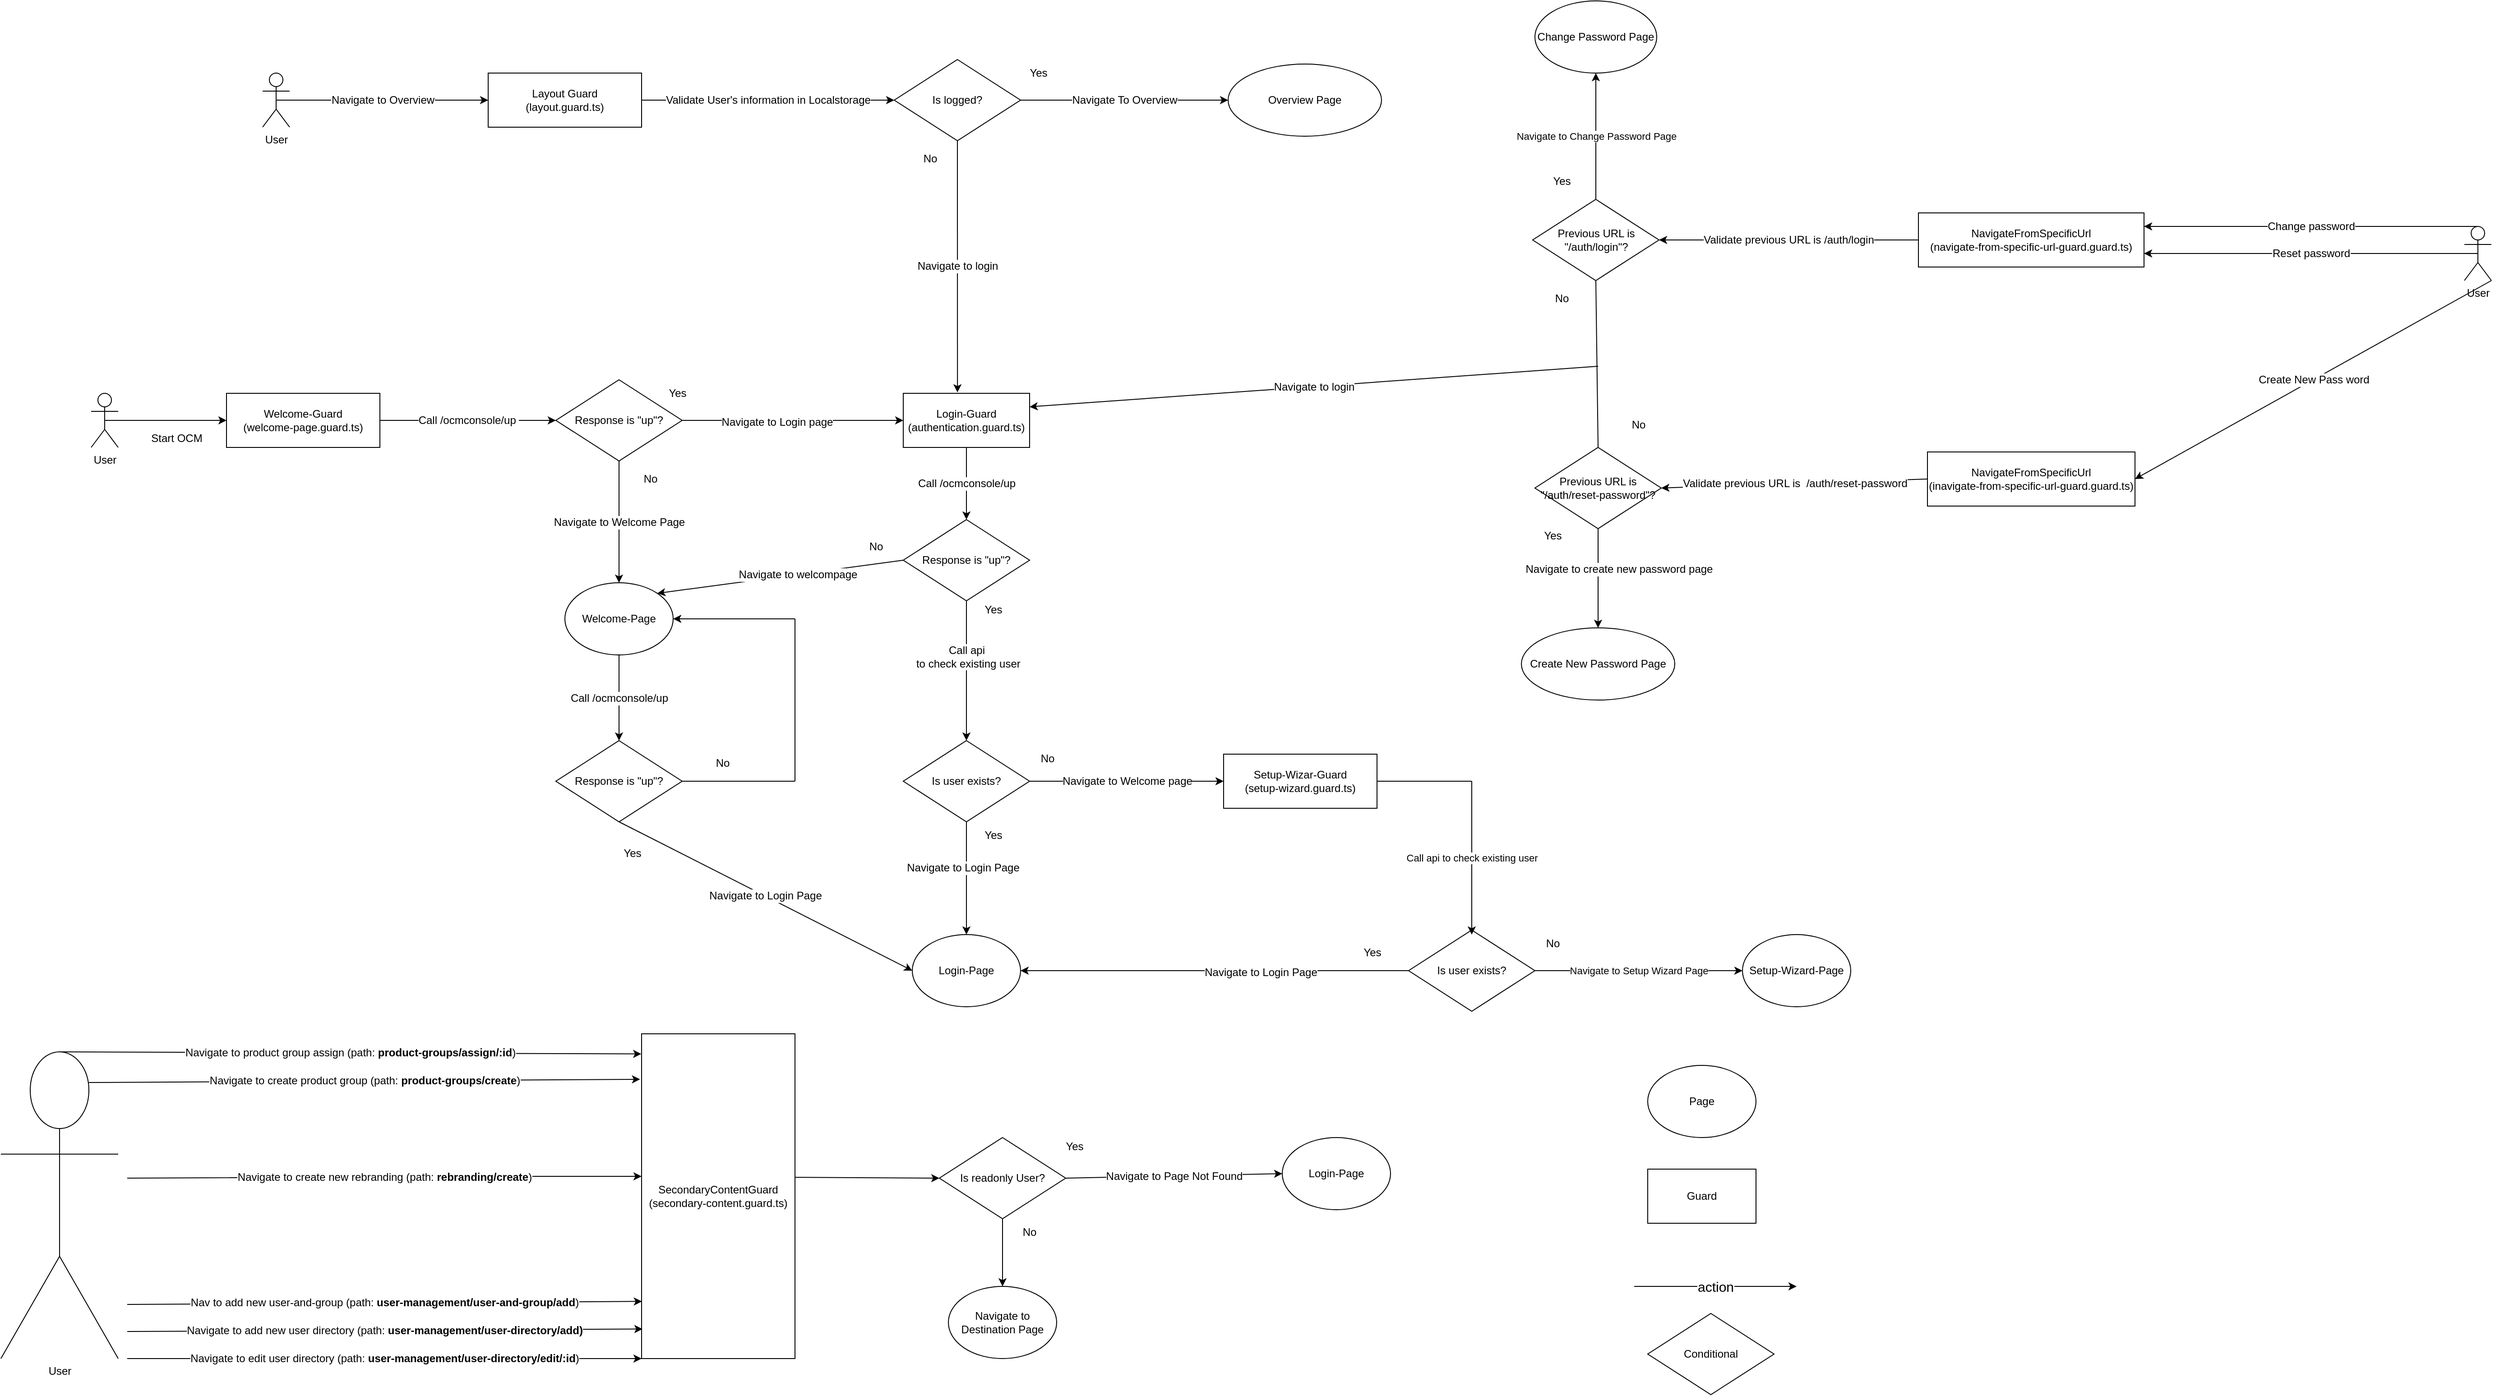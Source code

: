 <mxfile version="15.2.9" type="github">
  <diagram id="R2lEEEUBdFMjLlhIrx00" name="Page-1">
    <mxGraphModel dx="3670" dy="2132" grid="1" gridSize="10" guides="1" tooltips="1" connect="1" arrows="1" fold="1" page="0" pageScale="1" pageWidth="850" pageHeight="1100" math="0" shadow="0" extFonts="Permanent Marker^https://fonts.googleapis.com/css?family=Permanent+Marker">
      <root>
        <mxCell id="0" />
        <mxCell id="1" parent="0" />
        <mxCell id="M-KNJrDklRf5NZTeeunS-158" value="User&lt;br&gt;" style="shape=umlActor;verticalLabelPosition=bottom;verticalAlign=top;html=1;outlineConnect=0;sketch=0;direction=east;" vertex="1" parent="1">
          <mxGeometry x="2410" y="-135" width="30" height="60" as="geometry" />
        </mxCell>
        <mxCell id="M-KNJrDklRf5NZTeeunS-159" value="NavigateFromSpecificUrl&lt;br&gt;(navigate-from-specific-url-guard.guard.ts)" style="rounded=0;whiteSpace=wrap;html=1;sketch=0;direction=east;" vertex="1" parent="1">
          <mxGeometry x="1805" y="-150" width="250" height="60" as="geometry" />
        </mxCell>
        <mxCell id="M-KNJrDklRf5NZTeeunS-160" value="Change password" style="endArrow=classic;html=1;fontSize=12;exitX=0.5;exitY=0;exitDx=0;exitDy=0;exitPerimeter=0;sketch=0;entryX=1;entryY=0.25;entryDx=0;entryDy=0;" edge="1" parent="1" source="M-KNJrDklRf5NZTeeunS-158" target="M-KNJrDklRf5NZTeeunS-159">
          <mxGeometry relative="1" as="geometry">
            <mxPoint x="1205" y="-225" as="sourcePoint" />
            <mxPoint x="2220" y="-40" as="targetPoint" />
          </mxGeometry>
        </mxCell>
        <mxCell id="M-KNJrDklRf5NZTeeunS-161" value="Previous URL is &quot;/auth/login&quot;?" style="rhombus;whiteSpace=wrap;html=1;sketch=0;direction=east;" vertex="1" parent="1">
          <mxGeometry x="1377.5" y="-165" width="140" height="90" as="geometry" />
        </mxCell>
        <mxCell id="M-KNJrDklRf5NZTeeunS-162" value="Validate previous URL is /auth/login" style="endArrow=classic;html=1;fontSize=12;entryX=1;entryY=0.5;entryDx=0;entryDy=0;exitX=0;exitY=0.5;exitDx=0;exitDy=0;sketch=0;" edge="1" parent="1" source="M-KNJrDklRf5NZTeeunS-159" target="M-KNJrDklRf5NZTeeunS-161">
          <mxGeometry relative="1" as="geometry">
            <mxPoint x="1365" y="35" as="sourcePoint" />
            <mxPoint x="1605" y="35" as="targetPoint" />
          </mxGeometry>
        </mxCell>
        <mxCell id="M-KNJrDklRf5NZTeeunS-163" value="Change Password Page" style="ellipse;whiteSpace=wrap;html=1;sketch=0;direction=east;" vertex="1" parent="1">
          <mxGeometry x="1380" y="-385" width="135" height="80" as="geometry" />
        </mxCell>
        <mxCell id="M-KNJrDklRf5NZTeeunS-165" value="Navigate to Change Password Page" style="endArrow=classic;html=1;startArrow=none;sketch=0;entryX=0.5;entryY=1;entryDx=0;entryDy=0;exitX=0.5;exitY=0;exitDx=0;exitDy=0;" edge="1" parent="1" source="M-KNJrDklRf5NZTeeunS-161" target="M-KNJrDklRf5NZTeeunS-163">
          <mxGeometry width="50" height="50" relative="1" as="geometry">
            <mxPoint x="1445" y="35" as="sourcePoint" />
            <mxPoint x="1535" y="-55" as="targetPoint" />
          </mxGeometry>
        </mxCell>
        <mxCell id="M-KNJrDklRf5NZTeeunS-171" value="NavigateFromSpecificUrl&lt;br&gt;(inavigate-from-specific-url-guard.guard.ts)" style="rounded=0;whiteSpace=wrap;html=1;sketch=0;direction=east;" vertex="1" parent="1">
          <mxGeometry x="1815" y="115" width="230" height="60" as="geometry" />
        </mxCell>
        <mxCell id="M-KNJrDklRf5NZTeeunS-172" value="Previous URL is &quot;/auth/reset-password&quot;?" style="rhombus;whiteSpace=wrap;html=1;sketch=0;direction=east;" vertex="1" parent="1">
          <mxGeometry x="1380" y="110" width="140" height="90" as="geometry" />
        </mxCell>
        <mxCell id="M-KNJrDklRf5NZTeeunS-173" value="Validate previous URL is&amp;nbsp; /auth/reset-password" style="endArrow=classic;html=1;fontSize=12;exitX=0;exitY=0.5;exitDx=0;exitDy=0;sketch=0;entryX=1;entryY=0.5;entryDx=0;entryDy=0;" edge="1" parent="1" source="M-KNJrDklRf5NZTeeunS-171" target="M-KNJrDklRf5NZTeeunS-172">
          <mxGeometry relative="1" as="geometry">
            <mxPoint x="1365" y="280" as="sourcePoint" />
            <mxPoint x="1560" y="180" as="targetPoint" />
          </mxGeometry>
        </mxCell>
        <mxCell id="M-KNJrDklRf5NZTeeunS-174" value="Create New Password Page" style="ellipse;whiteSpace=wrap;html=1;sketch=0;direction=east;" vertex="1" parent="1">
          <mxGeometry x="1365" y="310" width="170" height="80" as="geometry" />
        </mxCell>
        <mxCell id="M-KNJrDklRf5NZTeeunS-175" value="" style="endArrow=classic;html=1;startArrow=none;entryX=0.5;entryY=0;entryDx=0;entryDy=0;sketch=0;exitX=0.5;exitY=1;exitDx=0;exitDy=0;" edge="1" parent="1" source="M-KNJrDklRf5NZTeeunS-172" target="M-KNJrDklRf5NZTeeunS-174">
          <mxGeometry width="50" height="50" relative="1" as="geometry">
            <mxPoint x="1370" y="240" as="sourcePoint" />
            <mxPoint x="2225" y="305" as="targetPoint" />
          </mxGeometry>
        </mxCell>
        <mxCell id="M-KNJrDklRf5NZTeeunS-176" value="Navigate to create new password page" style="edgeLabel;html=1;align=center;verticalAlign=middle;resizable=0;points=[];fontSize=12;" vertex="1" connectable="0" parent="M-KNJrDklRf5NZTeeunS-175">
          <mxGeometry x="-0.184" y="-4" relative="1" as="geometry">
            <mxPoint x="27" as="offset" />
          </mxGeometry>
        </mxCell>
        <mxCell id="M-KNJrDklRf5NZTeeunS-177" value="Yes" style="text;html=1;strokeColor=none;fillColor=none;align=center;verticalAlign=middle;whiteSpace=wrap;rounded=0;sketch=0;direction=east;" vertex="1" parent="1">
          <mxGeometry x="1310" y="200" width="180" height="15" as="geometry" />
        </mxCell>
        <mxCell id="M-KNJrDklRf5NZTeeunS-180" value="No" style="text;html=1;strokeColor=none;fillColor=none;align=center;verticalAlign=middle;whiteSpace=wrap;rounded=0;sketch=0;direction=east;" vertex="1" parent="1">
          <mxGeometry x="1405" y="70" width="180" height="30" as="geometry" />
        </mxCell>
        <mxCell id="M-KNJrDklRf5NZTeeunS-181" value="Create New Pass word" style="endArrow=classic;html=1;fontSize=12;entryX=1;entryY=0.5;entryDx=0;entryDy=0;exitX=1;exitY=1;exitDx=0;exitDy=0;sketch=0;exitPerimeter=0;" edge="1" parent="1" source="M-KNJrDklRf5NZTeeunS-158" target="M-KNJrDklRf5NZTeeunS-171">
          <mxGeometry relative="1" as="geometry">
            <mxPoint x="1005" y="-105" as="sourcePoint" />
            <mxPoint x="1245" y="-105" as="targetPoint" />
          </mxGeometry>
        </mxCell>
        <mxCell id="M-KNJrDklRf5NZTeeunS-182" value="Reset password" style="endArrow=classic;html=1;fontSize=12;entryX=1;entryY=0.75;entryDx=0;entryDy=0;exitX=0.5;exitY=0.5;exitDx=0;exitDy=0;sketch=0;exitPerimeter=0;" edge="1" parent="1" source="M-KNJrDklRf5NZTeeunS-158" target="M-KNJrDklRf5NZTeeunS-159">
          <mxGeometry relative="1" as="geometry">
            <mxPoint x="997.5" y="-129" as="sourcePoint" />
            <mxPoint x="1242.93" y="-127.02" as="targetPoint" />
          </mxGeometry>
        </mxCell>
        <mxCell id="M-KNJrDklRf5NZTeeunS-3" value="" style="endArrow=classic;html=1;exitX=0.5;exitY=0.5;exitDx=0;exitDy=0;exitPerimeter=0;entryX=0;entryY=0.5;entryDx=0;entryDy=0;" edge="1" parent="1" source="M-KNJrDklRf5NZTeeunS-4" target="M-KNJrDklRf5NZTeeunS-6">
          <mxGeometry width="50" height="50" relative="1" as="geometry">
            <mxPoint x="-30" y="80" as="sourcePoint" />
            <mxPoint x="-50" y="80" as="targetPoint" />
          </mxGeometry>
        </mxCell>
        <mxCell id="M-KNJrDklRf5NZTeeunS-4" value="User&lt;br&gt;" style="shape=umlActor;verticalLabelPosition=bottom;verticalAlign=top;html=1;outlineConnect=0;" vertex="1" parent="1">
          <mxGeometry x="-220" y="50" width="30" height="60" as="geometry" />
        </mxCell>
        <mxCell id="M-KNJrDklRf5NZTeeunS-5" value="Start OCM" style="text;html=1;strokeColor=none;fillColor=none;align=center;verticalAlign=middle;whiteSpace=wrap;rounded=0;" vertex="1" parent="1">
          <mxGeometry x="-160" y="90" width="70" height="20" as="geometry" />
        </mxCell>
        <mxCell id="M-KNJrDklRf5NZTeeunS-6" value="Welcome-Guard&lt;br&gt;(welcome-page.guard.ts)" style="rounded=0;whiteSpace=wrap;html=1;" vertex="1" parent="1">
          <mxGeometry x="-70" y="50" width="170" height="60" as="geometry" />
        </mxCell>
        <mxCell id="M-KNJrDklRf5NZTeeunS-7" value="" style="endArrow=classic;html=1;entryX=0;entryY=0.5;entryDx=0;entryDy=0;exitX=1;exitY=0.5;exitDx=0;exitDy=0;" edge="1" parent="1" source="M-KNJrDklRf5NZTeeunS-41" target="M-KNJrDklRf5NZTeeunS-9">
          <mxGeometry width="50" height="50" relative="1" as="geometry">
            <mxPoint x="480" y="80" as="sourcePoint" />
            <mxPoint x="600" y="80" as="targetPoint" />
          </mxGeometry>
        </mxCell>
        <mxCell id="M-KNJrDklRf5NZTeeunS-54" value="Text" style="edgeLabel;html=1;align=center;verticalAlign=middle;resizable=0;points=[];" vertex="1" connectable="0" parent="M-KNJrDklRf5NZTeeunS-7">
          <mxGeometry x="-0.2" y="-3" relative="1" as="geometry">
            <mxPoint as="offset" />
          </mxGeometry>
        </mxCell>
        <mxCell id="M-KNJrDklRf5NZTeeunS-55" value="Text" style="edgeLabel;html=1;align=center;verticalAlign=middle;resizable=0;points=[];" vertex="1" connectable="0" parent="M-KNJrDklRf5NZTeeunS-7">
          <mxGeometry x="-0.167" y="-5" relative="1" as="geometry">
            <mxPoint as="offset" />
          </mxGeometry>
        </mxCell>
        <mxCell id="M-KNJrDklRf5NZTeeunS-56" value="&lt;span style=&quot;font-size: 12px;&quot;&gt;Navigate to Login page&lt;/span&gt;" style="edgeLabel;html=1;align=center;verticalAlign=middle;resizable=0;points=[];fontSize=12;" vertex="1" connectable="0" parent="M-KNJrDklRf5NZTeeunS-7">
          <mxGeometry x="-0.143" y="-2" relative="1" as="geometry">
            <mxPoint as="offset" />
          </mxGeometry>
        </mxCell>
        <mxCell id="M-KNJrDklRf5NZTeeunS-9" value="Login-Guard&lt;br&gt;(authentication.guard.ts)&lt;br&gt;" style="rounded=0;whiteSpace=wrap;html=1;" vertex="1" parent="1">
          <mxGeometry x="680" y="50" width="140" height="60" as="geometry" />
        </mxCell>
        <mxCell id="M-KNJrDklRf5NZTeeunS-12" value="Welcome-Page" style="ellipse;whiteSpace=wrap;html=1;" vertex="1" parent="1">
          <mxGeometry x="305" y="260" width="120" height="80" as="geometry" />
        </mxCell>
        <mxCell id="M-KNJrDklRf5NZTeeunS-16" value="Login-Page" style="ellipse;whiteSpace=wrap;html=1;" vertex="1" parent="1">
          <mxGeometry x="690" y="650" width="120" height="80" as="geometry" />
        </mxCell>
        <mxCell id="M-KNJrDklRf5NZTeeunS-23" value="Response is &quot;up&quot;?" style="rhombus;whiteSpace=wrap;html=1;" vertex="1" parent="1">
          <mxGeometry x="680" y="190" width="140" height="90" as="geometry" />
        </mxCell>
        <mxCell id="M-KNJrDklRf5NZTeeunS-25" value="&lt;font style=&quot;font-size: 12px&quot;&gt;Call /ocmconsole/up&lt;/font&gt;" style="endArrow=classic;html=1;entryX=0.5;entryY=0;entryDx=0;entryDy=0;exitX=0.5;exitY=1;exitDx=0;exitDy=0;" edge="1" parent="1" source="M-KNJrDklRf5NZTeeunS-9" target="M-KNJrDklRf5NZTeeunS-23">
          <mxGeometry width="50" height="50" relative="1" as="geometry">
            <mxPoint x="445" y="310" as="sourcePoint" />
            <mxPoint x="690" y="360" as="targetPoint" />
          </mxGeometry>
        </mxCell>
        <mxCell id="M-KNJrDklRf5NZTeeunS-26" value="" style="endArrow=classic;html=1;exitX=0.5;exitY=1;exitDx=0;exitDy=0;entryX=0.5;entryY=0;entryDx=0;entryDy=0;" edge="1" parent="1" source="M-KNJrDklRf5NZTeeunS-23" target="M-KNJrDklRf5NZTeeunS-30">
          <mxGeometry width="50" height="50" relative="1" as="geometry">
            <mxPoint x="740" y="340" as="sourcePoint" />
            <mxPoint x="750" y="360" as="targetPoint" />
          </mxGeometry>
        </mxCell>
        <mxCell id="M-KNJrDklRf5NZTeeunS-43" value="&lt;span style=&quot;font-size: 12px&quot;&gt;Call api&lt;br&gt;&amp;nbsp;to check existing user&lt;/span&gt;" style="edgeLabel;html=1;align=center;verticalAlign=middle;resizable=0;points=[];" vertex="1" connectable="0" parent="M-KNJrDklRf5NZTeeunS-26">
          <mxGeometry x="-0.4" y="-4" relative="1" as="geometry">
            <mxPoint x="4" y="15" as="offset" />
          </mxGeometry>
        </mxCell>
        <mxCell id="M-KNJrDklRf5NZTeeunS-27" value="Yes" style="text;html=1;strokeColor=none;fillColor=none;align=center;verticalAlign=middle;whiteSpace=wrap;rounded=0;" vertex="1" parent="1">
          <mxGeometry x="690" y="480" width="180" height="20" as="geometry" />
        </mxCell>
        <mxCell id="M-KNJrDklRf5NZTeeunS-28" value="No" style="text;html=1;strokeColor=none;fillColor=none;align=center;verticalAlign=middle;whiteSpace=wrap;rounded=0;" vertex="1" parent="1">
          <mxGeometry x="560" y="210" width="180" height="20" as="geometry" />
        </mxCell>
        <mxCell id="M-KNJrDklRf5NZTeeunS-29" value="" style="endArrow=classic;html=1;exitX=0;exitY=0.5;exitDx=0;exitDy=0;entryX=1;entryY=0;entryDx=0;entryDy=0;" edge="1" parent="1" source="M-KNJrDklRf5NZTeeunS-23" target="M-KNJrDklRf5NZTeeunS-12">
          <mxGeometry width="50" height="50" relative="1" as="geometry">
            <mxPoint x="760" y="290" as="sourcePoint" />
            <mxPoint x="930" y="235" as="targetPoint" />
          </mxGeometry>
        </mxCell>
        <mxCell id="M-KNJrDklRf5NZTeeunS-45" value="&lt;span style=&quot;font-size: 12px&quot;&gt;Navigate to welcompage&lt;/span&gt;" style="edgeLabel;html=1;align=center;verticalAlign=middle;resizable=0;points=[];" vertex="1" connectable="0" parent="M-KNJrDklRf5NZTeeunS-29">
          <mxGeometry x="-0.143" relative="1" as="geometry">
            <mxPoint as="offset" />
          </mxGeometry>
        </mxCell>
        <mxCell id="M-KNJrDklRf5NZTeeunS-32" value="" style="endArrow=classic;html=1;exitX=0.5;exitY=1;exitDx=0;exitDy=0;entryX=0.5;entryY=0;entryDx=0;entryDy=0;startArrow=none;" edge="1" parent="1" source="M-KNJrDklRf5NZTeeunS-30" target="M-KNJrDklRf5NZTeeunS-16">
          <mxGeometry width="50" height="50" relative="1" as="geometry">
            <mxPoint x="750" y="450" as="sourcePoint" />
            <mxPoint x="750" y="530" as="targetPoint" />
          </mxGeometry>
        </mxCell>
        <mxCell id="M-KNJrDklRf5NZTeeunS-79" value="Navigate to Login Page" style="edgeLabel;html=1;align=center;verticalAlign=middle;resizable=0;points=[];fontSize=12;" vertex="1" connectable="0" parent="M-KNJrDklRf5NZTeeunS-32">
          <mxGeometry x="-0.184" y="-4" relative="1" as="geometry">
            <mxPoint as="offset" />
          </mxGeometry>
        </mxCell>
        <mxCell id="M-KNJrDklRf5NZTeeunS-33" value="Yes" style="text;html=1;strokeColor=none;fillColor=none;align=center;verticalAlign=middle;whiteSpace=wrap;rounded=0;" vertex="1" parent="1">
          <mxGeometry x="690" y="280" width="180" height="20" as="geometry" />
        </mxCell>
        <mxCell id="M-KNJrDklRf5NZTeeunS-36" value="&lt;font style=&quot;font-size: 12px&quot;&gt;Navigate to Welcome page&lt;/font&gt;" style="endArrow=classic;html=1;exitX=1;exitY=0.5;exitDx=0;exitDy=0;entryX=0;entryY=0.5;entryDx=0;entryDy=0;" edge="1" parent="1" source="M-KNJrDklRf5NZTeeunS-30" target="M-KNJrDklRf5NZTeeunS-39">
          <mxGeometry width="50" height="50" relative="1" as="geometry">
            <mxPoint x="830" y="245" as="sourcePoint" />
            <mxPoint x="960" y="405" as="targetPoint" />
          </mxGeometry>
        </mxCell>
        <mxCell id="M-KNJrDklRf5NZTeeunS-37" value="Setup-Wizard-Page" style="ellipse;whiteSpace=wrap;html=1;" vertex="1" parent="1">
          <mxGeometry x="1610" y="650" width="120" height="80" as="geometry" />
        </mxCell>
        <mxCell id="M-KNJrDklRf5NZTeeunS-38" value="No" style="text;html=1;strokeColor=none;fillColor=none;align=center;verticalAlign=middle;whiteSpace=wrap;rounded=0;" vertex="1" parent="1">
          <mxGeometry x="750" y="445" width="180" height="20" as="geometry" />
        </mxCell>
        <mxCell id="M-KNJrDklRf5NZTeeunS-39" value="Setup-Wizar-Guard&lt;br&gt;(setup-wizard.guard.ts)" style="rounded=0;whiteSpace=wrap;html=1;" vertex="1" parent="1">
          <mxGeometry x="1035" y="450" width="170" height="60" as="geometry" />
        </mxCell>
        <mxCell id="M-KNJrDklRf5NZTeeunS-41" value="Response is &quot;up&quot;?" style="rhombus;whiteSpace=wrap;html=1;" vertex="1" parent="1">
          <mxGeometry x="295" y="35" width="140" height="90" as="geometry" />
        </mxCell>
        <mxCell id="M-KNJrDklRf5NZTeeunS-42" value="&lt;font style=&quot;font-size: 12px&quot;&gt;Navigate to Welcome Page&lt;/font&gt;" style="endArrow=classic;html=1;exitX=0.5;exitY=1;exitDx=0;exitDy=0;entryX=0.5;entryY=0;entryDx=0;entryDy=0;" edge="1" parent="1" source="M-KNJrDklRf5NZTeeunS-41" target="M-KNJrDklRf5NZTeeunS-12">
          <mxGeometry width="50" height="50" relative="1" as="geometry">
            <mxPoint x="362.5" y="150" as="sourcePoint" />
            <mxPoint x="320" y="240" as="targetPoint" />
          </mxGeometry>
        </mxCell>
        <mxCell id="M-KNJrDklRf5NZTeeunS-30" value="Is user exists?" style="rhombus;whiteSpace=wrap;html=1;" vertex="1" parent="1">
          <mxGeometry x="680" y="435" width="140" height="90" as="geometry" />
        </mxCell>
        <mxCell id="M-KNJrDklRf5NZTeeunS-49" style="edgeStyle=orthogonalEdgeStyle;rounded=0;orthogonalLoop=1;jettySize=auto;html=1;exitX=0.5;exitY=1;exitDx=0;exitDy=0;" edge="1" parent="1" source="M-KNJrDklRf5NZTeeunS-38" target="M-KNJrDklRf5NZTeeunS-38">
          <mxGeometry relative="1" as="geometry" />
        </mxCell>
        <mxCell id="M-KNJrDklRf5NZTeeunS-50" value="Yes" style="text;html=1;strokeColor=none;fillColor=none;align=center;verticalAlign=middle;whiteSpace=wrap;rounded=0;" vertex="1" parent="1">
          <mxGeometry x="690" y="530" width="180" height="20" as="geometry" />
        </mxCell>
        <mxCell id="M-KNJrDklRf5NZTeeunS-51" value="&lt;font style=&quot;font-size: 12px&quot;&gt;Call /ocmconsole/up&amp;nbsp;&lt;/font&gt;" style="endArrow=classic;html=1;exitX=1;exitY=0.5;exitDx=0;exitDy=0;entryX=0;entryY=0.5;entryDx=0;entryDy=0;" edge="1" parent="1" source="M-KNJrDklRf5NZTeeunS-6" target="M-KNJrDklRf5NZTeeunS-41">
          <mxGeometry width="50" height="50" relative="1" as="geometry">
            <mxPoint x="390" y="215" as="sourcePoint" />
            <mxPoint x="395" y="280" as="targetPoint" />
          </mxGeometry>
        </mxCell>
        <mxCell id="M-KNJrDklRf5NZTeeunS-52" value="Yes" style="text;html=1;strokeColor=none;fillColor=none;align=center;verticalAlign=middle;whiteSpace=wrap;rounded=0;" vertex="1" parent="1">
          <mxGeometry x="340" y="40" width="180" height="20" as="geometry" />
        </mxCell>
        <mxCell id="M-KNJrDklRf5NZTeeunS-58" value="&#xa;&#xa;&lt;span style=&quot;color: rgb(0, 0, 0); font-family: helvetica; font-size: 12px; font-style: normal; font-weight: 400; letter-spacing: normal; text-align: center; text-indent: 0px; text-transform: none; word-spacing: 0px; background-color: rgb(255, 255, 255); display: inline; float: none;&quot;&gt;Response is &quot;up&quot;?&lt;/span&gt;&#xa;&#xa;" style="rhombus;whiteSpace=wrap;html=1;" vertex="1" parent="1">
          <mxGeometry x="295" y="435" width="140" height="90" as="geometry" />
        </mxCell>
        <mxCell id="M-KNJrDklRf5NZTeeunS-59" value="&lt;font style=&quot;font-size: 12px&quot;&gt;Call /ocmconsole/up&lt;/font&gt;" style="endArrow=classic;html=1;exitX=0.5;exitY=1;exitDx=0;exitDy=0;entryX=0.5;entryY=0;entryDx=0;entryDy=0;" edge="1" parent="1" source="M-KNJrDklRf5NZTeeunS-12" target="M-KNJrDklRf5NZTeeunS-58">
          <mxGeometry width="50" height="50" relative="1" as="geometry">
            <mxPoint x="375" y="135" as="sourcePoint" />
            <mxPoint x="375" y="270" as="targetPoint" />
          </mxGeometry>
        </mxCell>
        <mxCell id="M-KNJrDklRf5NZTeeunS-68" value="&lt;font style=&quot;font-size: 12px&quot;&gt;Navigate to Login Page&lt;/font&gt;" style="endArrow=classic;html=1;exitX=0.5;exitY=1;exitDx=0;exitDy=0;entryX=0;entryY=0.5;entryDx=0;entryDy=0;" edge="1" parent="1" source="M-KNJrDklRf5NZTeeunS-58" target="M-KNJrDklRf5NZTeeunS-16">
          <mxGeometry relative="1" as="geometry">
            <mxPoint x="610" y="360" as="sourcePoint" />
            <mxPoint x="710" y="360" as="targetPoint" />
          </mxGeometry>
        </mxCell>
        <mxCell id="M-KNJrDklRf5NZTeeunS-70" value="Yes" style="text;html=1;strokeColor=none;fillColor=none;align=center;verticalAlign=middle;whiteSpace=wrap;rounded=0;" vertex="1" parent="1">
          <mxGeometry x="290" y="550" width="180" height="20" as="geometry" />
        </mxCell>
        <mxCell id="M-KNJrDklRf5NZTeeunS-71" value="No" style="text;html=1;strokeColor=none;fillColor=none;align=center;verticalAlign=middle;whiteSpace=wrap;rounded=0;" vertex="1" parent="1">
          <mxGeometry x="310" y="135" width="180" height="20" as="geometry" />
        </mxCell>
        <mxCell id="M-KNJrDklRf5NZTeeunS-74" value="" style="endArrow=none;html=1;exitX=1;exitY=0.5;exitDx=0;exitDy=0;" edge="1" parent="1" source="M-KNJrDklRf5NZTeeunS-58">
          <mxGeometry width="50" height="50" relative="1" as="geometry">
            <mxPoint x="630" y="380" as="sourcePoint" />
            <mxPoint x="560" y="480" as="targetPoint" />
          </mxGeometry>
        </mxCell>
        <mxCell id="M-KNJrDklRf5NZTeeunS-75" value="" style="endArrow=classic;html=1;entryX=1;entryY=0.5;entryDx=0;entryDy=0;" edge="1" parent="1" target="M-KNJrDklRf5NZTeeunS-12">
          <mxGeometry width="50" height="50" relative="1" as="geometry">
            <mxPoint x="560" y="300" as="sourcePoint" />
            <mxPoint x="560" y="320" as="targetPoint" />
          </mxGeometry>
        </mxCell>
        <mxCell id="M-KNJrDklRf5NZTeeunS-76" value="" style="endArrow=none;html=1;" edge="1" parent="1">
          <mxGeometry width="50" height="50" relative="1" as="geometry">
            <mxPoint x="560" y="480" as="sourcePoint" />
            <mxPoint x="560" y="300" as="targetPoint" />
          </mxGeometry>
        </mxCell>
        <mxCell id="M-KNJrDklRf5NZTeeunS-77" value="No" style="text;html=1;strokeColor=none;fillColor=none;align=center;verticalAlign=middle;whiteSpace=wrap;rounded=0;" vertex="1" parent="1">
          <mxGeometry x="390" y="450" width="180" height="20" as="geometry" />
        </mxCell>
        <mxCell id="M-KNJrDklRf5NZTeeunS-80" value="Is user exists?" style="rhombus;whiteSpace=wrap;html=1;" vertex="1" parent="1">
          <mxGeometry x="1240" y="645" width="140" height="90" as="geometry" />
        </mxCell>
        <mxCell id="M-KNJrDklRf5NZTeeunS-87" value="" style="endArrow=classic;html=1;exitX=0;exitY=0.5;exitDx=0;exitDy=0;startArrow=none;entryX=1;entryY=0.5;entryDx=0;entryDy=0;" edge="1" parent="1" source="M-KNJrDklRf5NZTeeunS-80" target="M-KNJrDklRf5NZTeeunS-16">
          <mxGeometry width="50" height="50" relative="1" as="geometry">
            <mxPoint x="760" y="535" as="sourcePoint" />
            <mxPoint x="1530" y="650" as="targetPoint" />
          </mxGeometry>
        </mxCell>
        <mxCell id="M-KNJrDklRf5NZTeeunS-89" value="Text" style="edgeLabel;html=1;align=center;verticalAlign=middle;resizable=0;points=[];fontSize=12;" vertex="1" connectable="0" parent="M-KNJrDklRf5NZTeeunS-87">
          <mxGeometry x="-0.168" y="3" relative="1" as="geometry">
            <mxPoint as="offset" />
          </mxGeometry>
        </mxCell>
        <mxCell id="M-KNJrDklRf5NZTeeunS-90" value="Navigate to Login Page" style="edgeLabel;html=1;align=center;verticalAlign=middle;resizable=0;points=[];fontSize=12;" vertex="1" connectable="0" parent="M-KNJrDklRf5NZTeeunS-87">
          <mxGeometry x="-0.236" y="2" relative="1" as="geometry">
            <mxPoint as="offset" />
          </mxGeometry>
        </mxCell>
        <mxCell id="M-KNJrDklRf5NZTeeunS-91" value="" style="endArrow=none;html=1;fontSize=12;entryX=1;entryY=0.5;entryDx=0;entryDy=0;" edge="1" parent="1" target="M-KNJrDklRf5NZTeeunS-39">
          <mxGeometry width="50" height="50" relative="1" as="geometry">
            <mxPoint x="1310" y="480" as="sourcePoint" />
            <mxPoint x="1060" y="410" as="targetPoint" />
          </mxGeometry>
        </mxCell>
        <mxCell id="M-KNJrDklRf5NZTeeunS-92" value="" style="endArrow=classic;html=1;fontSize=12;" edge="1" parent="1">
          <mxGeometry relative="1" as="geometry">
            <mxPoint x="1310" y="480" as="sourcePoint" />
            <mxPoint x="1310" y="650" as="targetPoint" />
          </mxGeometry>
        </mxCell>
        <mxCell id="M-KNJrDklRf5NZTeeunS-93" value="Call api to check existing user" style="edgeLabel;resizable=0;html=1;align=center;verticalAlign=middle;" connectable="0" vertex="1" parent="M-KNJrDklRf5NZTeeunS-92">
          <mxGeometry relative="1" as="geometry" />
        </mxCell>
        <mxCell id="M-KNJrDklRf5NZTeeunS-94" value="Yes" style="text;html=1;strokeColor=none;fillColor=none;align=center;verticalAlign=middle;whiteSpace=wrap;rounded=0;" vertex="1" parent="1">
          <mxGeometry x="1110" y="660" width="180" height="20" as="geometry" />
        </mxCell>
        <mxCell id="M-KNJrDklRf5NZTeeunS-95" value="No" style="text;html=1;strokeColor=none;fillColor=none;align=center;verticalAlign=middle;whiteSpace=wrap;rounded=0;" vertex="1" parent="1">
          <mxGeometry x="1310" y="650" width="180" height="20" as="geometry" />
        </mxCell>
        <mxCell id="M-KNJrDklRf5NZTeeunS-96" value="" style="endArrow=classic;html=1;fontSize=12;exitX=1;exitY=0.5;exitDx=0;exitDy=0;entryX=0;entryY=0.5;entryDx=0;entryDy=0;" edge="1" parent="1" source="M-KNJrDklRf5NZTeeunS-80" target="M-KNJrDklRf5NZTeeunS-37">
          <mxGeometry relative="1" as="geometry">
            <mxPoint x="950" y="510" as="sourcePoint" />
            <mxPoint x="1490" y="690" as="targetPoint" />
          </mxGeometry>
        </mxCell>
        <mxCell id="M-KNJrDklRf5NZTeeunS-97" value="Navigate to Setup Wizard Page" style="edgeLabel;resizable=0;html=1;align=center;verticalAlign=middle;" connectable="0" vertex="1" parent="M-KNJrDklRf5NZTeeunS-96">
          <mxGeometry relative="1" as="geometry" />
        </mxCell>
        <mxCell id="M-KNJrDklRf5NZTeeunS-147" value="User&lt;br&gt;" style="shape=umlActor;verticalLabelPosition=bottom;verticalAlign=top;html=1;outlineConnect=0;" vertex="1" parent="1">
          <mxGeometry x="-30" y="-305" width="30" height="60" as="geometry" />
        </mxCell>
        <mxCell id="M-KNJrDklRf5NZTeeunS-148" value="Navigate to Overview" style="endArrow=classic;html=1;fontSize=12;exitX=0.5;exitY=0.5;exitDx=0;exitDy=0;exitPerimeter=0;entryX=0;entryY=0.5;entryDx=0;entryDy=0;" edge="1" parent="1" source="M-KNJrDklRf5NZTeeunS-147" target="M-KNJrDklRf5NZTeeunS-149">
          <mxGeometry relative="1" as="geometry">
            <mxPoint x="-10" y="-275.5" as="sourcePoint" />
            <mxPoint x="210" y="-275.5" as="targetPoint" />
          </mxGeometry>
        </mxCell>
        <mxCell id="M-KNJrDklRf5NZTeeunS-149" value="Layout Guard&lt;br&gt;(layout.guard.ts)" style="rounded=0;whiteSpace=wrap;html=1;" vertex="1" parent="1">
          <mxGeometry x="220" y="-305" width="170" height="60" as="geometry" />
        </mxCell>
        <mxCell id="M-KNJrDklRf5NZTeeunS-150" value="Is logged?" style="rhombus;whiteSpace=wrap;html=1;" vertex="1" parent="1">
          <mxGeometry x="670" y="-320" width="140" height="90" as="geometry" />
        </mxCell>
        <mxCell id="M-KNJrDklRf5NZTeeunS-151" value="Validate User&#39;s information in Localstorage" style="endArrow=classic;html=1;fontSize=12;exitX=1;exitY=0.5;exitDx=0;exitDy=0;entryX=0;entryY=0.5;entryDx=0;entryDy=0;" edge="1" parent="1" source="M-KNJrDklRf5NZTeeunS-149" target="M-KNJrDklRf5NZTeeunS-150">
          <mxGeometry relative="1" as="geometry">
            <mxPoint x="310" y="-285" as="sourcePoint" />
            <mxPoint x="410" y="-285" as="targetPoint" />
          </mxGeometry>
        </mxCell>
        <mxCell id="M-KNJrDklRf5NZTeeunS-152" value="Navigate To Overview" style="endArrow=classic;html=1;fontSize=12;exitX=1;exitY=0.5;exitDx=0;exitDy=0;entryX=0;entryY=0.5;entryDx=0;entryDy=0;" edge="1" parent="1" source="M-KNJrDklRf5NZTeeunS-150" target="M-KNJrDklRf5NZTeeunS-157">
          <mxGeometry relative="1" as="geometry">
            <mxPoint x="400" y="-265" as="sourcePoint" />
            <mxPoint x="1020" y="-275" as="targetPoint" />
          </mxGeometry>
        </mxCell>
        <mxCell id="M-KNJrDklRf5NZTeeunS-153" value="Yes" style="text;html=1;strokeColor=none;fillColor=none;align=center;verticalAlign=middle;whiteSpace=wrap;rounded=0;" vertex="1" parent="1">
          <mxGeometry x="740" y="-320" width="180" height="30" as="geometry" />
        </mxCell>
        <mxCell id="M-KNJrDklRf5NZTeeunS-154" value="No" style="text;html=1;strokeColor=none;fillColor=none;align=center;verticalAlign=middle;whiteSpace=wrap;rounded=0;" vertex="1" parent="1">
          <mxGeometry x="620" y="-225" width="180" height="30" as="geometry" />
        </mxCell>
        <mxCell id="M-KNJrDklRf5NZTeeunS-155" value="Navigate to login" style="endArrow=classic;html=1;fontSize=12;exitX=0.5;exitY=1;exitDx=0;exitDy=0;entryX=0.429;entryY=-0.017;entryDx=0;entryDy=0;entryPerimeter=0;" edge="1" parent="1" source="M-KNJrDklRf5NZTeeunS-150" target="M-KNJrDklRf5NZTeeunS-9">
          <mxGeometry relative="1" as="geometry">
            <mxPoint x="400" y="-265" as="sourcePoint" />
            <mxPoint x="740" y="-65" as="targetPoint" />
          </mxGeometry>
        </mxCell>
        <mxCell id="M-KNJrDklRf5NZTeeunS-157" value="Overview Page" style="ellipse;whiteSpace=wrap;html=1;" vertex="1" parent="1">
          <mxGeometry x="1040" y="-315" width="170" height="80" as="geometry" />
        </mxCell>
        <mxCell id="M-KNJrDklRf5NZTeeunS-241" value="Navigate to login" style="endArrow=classic;html=1;fontSize=12;entryX=1;entryY=0.25;entryDx=0;entryDy=0;" edge="1" parent="1" target="M-KNJrDklRf5NZTeeunS-9">
          <mxGeometry relative="1" as="geometry">
            <mxPoint x="1450" y="20" as="sourcePoint" />
            <mxPoint x="750.06" y="58.98" as="targetPoint" />
          </mxGeometry>
        </mxCell>
        <mxCell id="M-KNJrDklRf5NZTeeunS-243" value="No" style="text;html=1;strokeColor=none;fillColor=none;align=center;verticalAlign=middle;whiteSpace=wrap;rounded=0;sketch=0;direction=east;" vertex="1" parent="1">
          <mxGeometry x="1320" y="-70" width="180" height="30" as="geometry" />
        </mxCell>
        <mxCell id="M-KNJrDklRf5NZTeeunS-244" value="Yes" style="text;html=1;strokeColor=none;fillColor=none;align=center;verticalAlign=middle;whiteSpace=wrap;rounded=0;sketch=0;direction=east;" vertex="1" parent="1">
          <mxGeometry x="1320" y="-200" width="180" height="30" as="geometry" />
        </mxCell>
        <mxCell id="M-KNJrDklRf5NZTeeunS-247" value="" style="endArrow=none;html=1;fontSize=12;entryX=0.5;entryY=1;entryDx=0;entryDy=0;exitX=0.5;exitY=0;exitDx=0;exitDy=0;" edge="1" parent="1" source="M-KNJrDklRf5NZTeeunS-172" target="M-KNJrDklRf5NZTeeunS-161">
          <mxGeometry width="50" height="50" relative="1" as="geometry">
            <mxPoint x="1447" y="70" as="sourcePoint" />
            <mxPoint x="1280" y="-130" as="targetPoint" />
          </mxGeometry>
        </mxCell>
        <mxCell id="M-KNJrDklRf5NZTeeunS-251" value="User&lt;br&gt;" style="shape=umlActor;verticalLabelPosition=bottom;verticalAlign=top;html=1;outlineConnect=0;" vertex="1" parent="1">
          <mxGeometry x="-320" y="780" width="130" height="340" as="geometry" />
        </mxCell>
        <mxCell id="M-KNJrDklRf5NZTeeunS-253" value="SecondaryContentGuard&lt;br&gt;(secondary-content.guard.ts)" style="rounded=0;whiteSpace=wrap;html=1;" vertex="1" parent="1">
          <mxGeometry x="390" y="760" width="170" height="360" as="geometry" />
        </mxCell>
        <mxCell id="M-KNJrDklRf5NZTeeunS-254" value="Navigate to create product group (path: &lt;b&gt;product-groups/create&lt;/b&gt;)" style="endArrow=classic;html=1;fontSize=12;exitX=0.75;exitY=0.1;exitDx=0;exitDy=0;exitPerimeter=0;entryX=-0.01;entryY=0.14;entryDx=0;entryDy=0;entryPerimeter=0;" edge="1" parent="1" source="M-KNJrDklRf5NZTeeunS-251" target="M-KNJrDklRf5NZTeeunS-253">
          <mxGeometry relative="1" as="geometry">
            <mxPoint x="-175" y="970" as="sourcePoint" />
            <mxPoint x="-75" y="970" as="targetPoint" />
          </mxGeometry>
        </mxCell>
        <mxCell id="M-KNJrDklRf5NZTeeunS-257" value="Navigate to product group assign (path: &lt;b&gt;product-groups/assign/:id&lt;/b&gt;)" style="endArrow=classic;html=1;fontSize=12;exitX=0.5;exitY=0;exitDx=0;exitDy=0;exitPerimeter=0;entryX=-0.002;entryY=0.062;entryDx=0;entryDy=0;entryPerimeter=0;" edge="1" parent="1" source="M-KNJrDklRf5NZTeeunS-251" target="M-KNJrDklRf5NZTeeunS-253">
          <mxGeometry relative="1" as="geometry">
            <mxPoint x="-195" y="960" as="sourcePoint" />
            <mxPoint x="220" y="960" as="targetPoint" />
          </mxGeometry>
        </mxCell>
        <mxCell id="M-KNJrDklRf5NZTeeunS-258" value="Navigate to create new rebranding (path: &lt;b&gt;rebranding/create&lt;/b&gt;)" style="endArrow=classic;html=1;fontSize=12;" edge="1" parent="1">
          <mxGeometry relative="1" as="geometry">
            <mxPoint x="-180" y="920" as="sourcePoint" />
            <mxPoint x="390" y="918" as="targetPoint" />
            <Array as="points">
              <mxPoint x="230" y="918" />
            </Array>
          </mxGeometry>
        </mxCell>
        <mxCell id="M-KNJrDklRf5NZTeeunS-263" value="Navigate to add new user directory (path: &lt;b&gt;user-management/user-directory/add)&lt;/b&gt;" style="endArrow=classic;html=1;fontSize=12;entryX=0.006;entryY=0.909;entryDx=0;entryDy=0;entryPerimeter=0;" edge="1" parent="1" target="M-KNJrDklRf5NZTeeunS-253">
          <mxGeometry relative="1" as="geometry">
            <mxPoint x="-180" y="1090" as="sourcePoint" />
            <mxPoint x="248.3" y="820.4" as="targetPoint" />
          </mxGeometry>
        </mxCell>
        <mxCell id="M-KNJrDklRf5NZTeeunS-264" value="Nav to add new user-and-group (path: &lt;b&gt;user-management/user-and-group/add&lt;/b&gt;)" style="endArrow=classic;html=1;fontSize=12;entryX=0.002;entryY=0.824;entryDx=0;entryDy=0;entryPerimeter=0;" edge="1" parent="1" target="M-KNJrDklRf5NZTeeunS-253">
          <mxGeometry relative="1" as="geometry">
            <mxPoint x="-180" y="1060" as="sourcePoint" />
            <mxPoint x="216.94" y="1030.08" as="targetPoint" />
          </mxGeometry>
        </mxCell>
        <mxCell id="M-KNJrDklRf5NZTeeunS-265" value="Navigate to edit user directory (path: &lt;b&gt;user-management/user-directory/edit/:id&lt;/b&gt;)" style="endArrow=classic;html=1;fontSize=12;entryX=0;entryY=1;entryDx=0;entryDy=0;" edge="1" parent="1" target="M-KNJrDklRf5NZTeeunS-253">
          <mxGeometry relative="1" as="geometry">
            <mxPoint x="-180" y="1120" as="sourcePoint" />
            <mxPoint x="256.94" y="1078.08" as="targetPoint" />
          </mxGeometry>
        </mxCell>
        <mxCell id="M-KNJrDklRf5NZTeeunS-267" value="Is readonly User?" style="rhombus;whiteSpace=wrap;html=1;" vertex="1" parent="1">
          <mxGeometry x="720" y="875" width="140" height="90" as="geometry" />
        </mxCell>
        <mxCell id="M-KNJrDklRf5NZTeeunS-269" value="Login-Page" style="ellipse;whiteSpace=wrap;html=1;" vertex="1" parent="1">
          <mxGeometry x="1100" y="875" width="120" height="80" as="geometry" />
        </mxCell>
        <mxCell id="M-KNJrDklRf5NZTeeunS-270" value="Navigate to Destination Page" style="ellipse;whiteSpace=wrap;html=1;" vertex="1" parent="1">
          <mxGeometry x="730" y="1040" width="120" height="80" as="geometry" />
        </mxCell>
        <mxCell id="M-KNJrDklRf5NZTeeunS-271" value="" style="endArrow=classic;html=1;fontSize=12;exitX=1.003;exitY=0.442;exitDx=0;exitDy=0;exitPerimeter=0;entryX=0;entryY=0.5;entryDx=0;entryDy=0;" edge="1" parent="1" source="M-KNJrDklRf5NZTeeunS-253" target="M-KNJrDklRf5NZTeeunS-267">
          <mxGeometry width="50" height="50" relative="1" as="geometry">
            <mxPoint x="800" y="870" as="sourcePoint" />
            <mxPoint x="850" y="820" as="targetPoint" />
          </mxGeometry>
        </mxCell>
        <mxCell id="M-KNJrDklRf5NZTeeunS-272" value="Navigate to Page Not Found" style="endArrow=classic;html=1;fontSize=12;entryX=0;entryY=0.5;entryDx=0;entryDy=0;exitX=1;exitY=0.5;exitDx=0;exitDy=0;" edge="1" parent="1" source="M-KNJrDklRf5NZTeeunS-267" target="M-KNJrDklRf5NZTeeunS-269">
          <mxGeometry width="50" height="50" relative="1" as="geometry">
            <mxPoint x="860" y="910" as="sourcePoint" />
            <mxPoint x="910" y="860" as="targetPoint" />
          </mxGeometry>
        </mxCell>
        <mxCell id="M-KNJrDklRf5NZTeeunS-274" value="" style="endArrow=classic;html=1;fontSize=12;entryX=0.5;entryY=0;entryDx=0;entryDy=0;exitX=0.5;exitY=1;exitDx=0;exitDy=0;" edge="1" parent="1" source="M-KNJrDklRf5NZTeeunS-267" target="M-KNJrDklRf5NZTeeunS-270">
          <mxGeometry width="50" height="50" relative="1" as="geometry">
            <mxPoint x="870" y="925.0" as="sourcePoint" />
            <mxPoint x="1000.0" y="925.0" as="targetPoint" />
          </mxGeometry>
        </mxCell>
        <mxCell id="M-KNJrDklRf5NZTeeunS-275" value="Yes" style="text;html=1;strokeColor=none;fillColor=none;align=center;verticalAlign=middle;whiteSpace=wrap;rounded=0;" vertex="1" parent="1">
          <mxGeometry x="780" y="875" width="180" height="20" as="geometry" />
        </mxCell>
        <mxCell id="M-KNJrDklRf5NZTeeunS-276" value="No" style="text;html=1;strokeColor=none;fillColor=none;align=center;verticalAlign=middle;whiteSpace=wrap;rounded=0;" vertex="1" parent="1">
          <mxGeometry x="730" y="970" width="180" height="20" as="geometry" />
        </mxCell>
        <mxCell id="M-KNJrDklRf5NZTeeunS-277" value="Page" style="ellipse;whiteSpace=wrap;html=1;" vertex="1" parent="1">
          <mxGeometry x="1505" y="795" width="120" height="80" as="geometry" />
        </mxCell>
        <mxCell id="M-KNJrDklRf5NZTeeunS-279" value="Guard" style="rounded=0;whiteSpace=wrap;html=1;fontSize=12;" vertex="1" parent="1">
          <mxGeometry x="1505" y="910" width="120" height="60" as="geometry" />
        </mxCell>
        <mxCell id="M-KNJrDklRf5NZTeeunS-281" value="" style="endArrow=classic;html=1;fontSize=12;" edge="1" parent="1">
          <mxGeometry relative="1" as="geometry">
            <mxPoint x="1490" y="1040" as="sourcePoint" />
            <mxPoint x="1670" y="1040" as="targetPoint" />
          </mxGeometry>
        </mxCell>
        <mxCell id="M-KNJrDklRf5NZTeeunS-282" value="action" style="edgeLabel;resizable=0;html=1;align=center;verticalAlign=middle;fontSize=15;" connectable="0" vertex="1" parent="M-KNJrDklRf5NZTeeunS-281">
          <mxGeometry relative="1" as="geometry" />
        </mxCell>
        <mxCell id="M-KNJrDklRf5NZTeeunS-284" value="Conditional" style="rhombus;whiteSpace=wrap;html=1;" vertex="1" parent="1">
          <mxGeometry x="1505" y="1070" width="140" height="90" as="geometry" />
        </mxCell>
      </root>
    </mxGraphModel>
  </diagram>
</mxfile>
